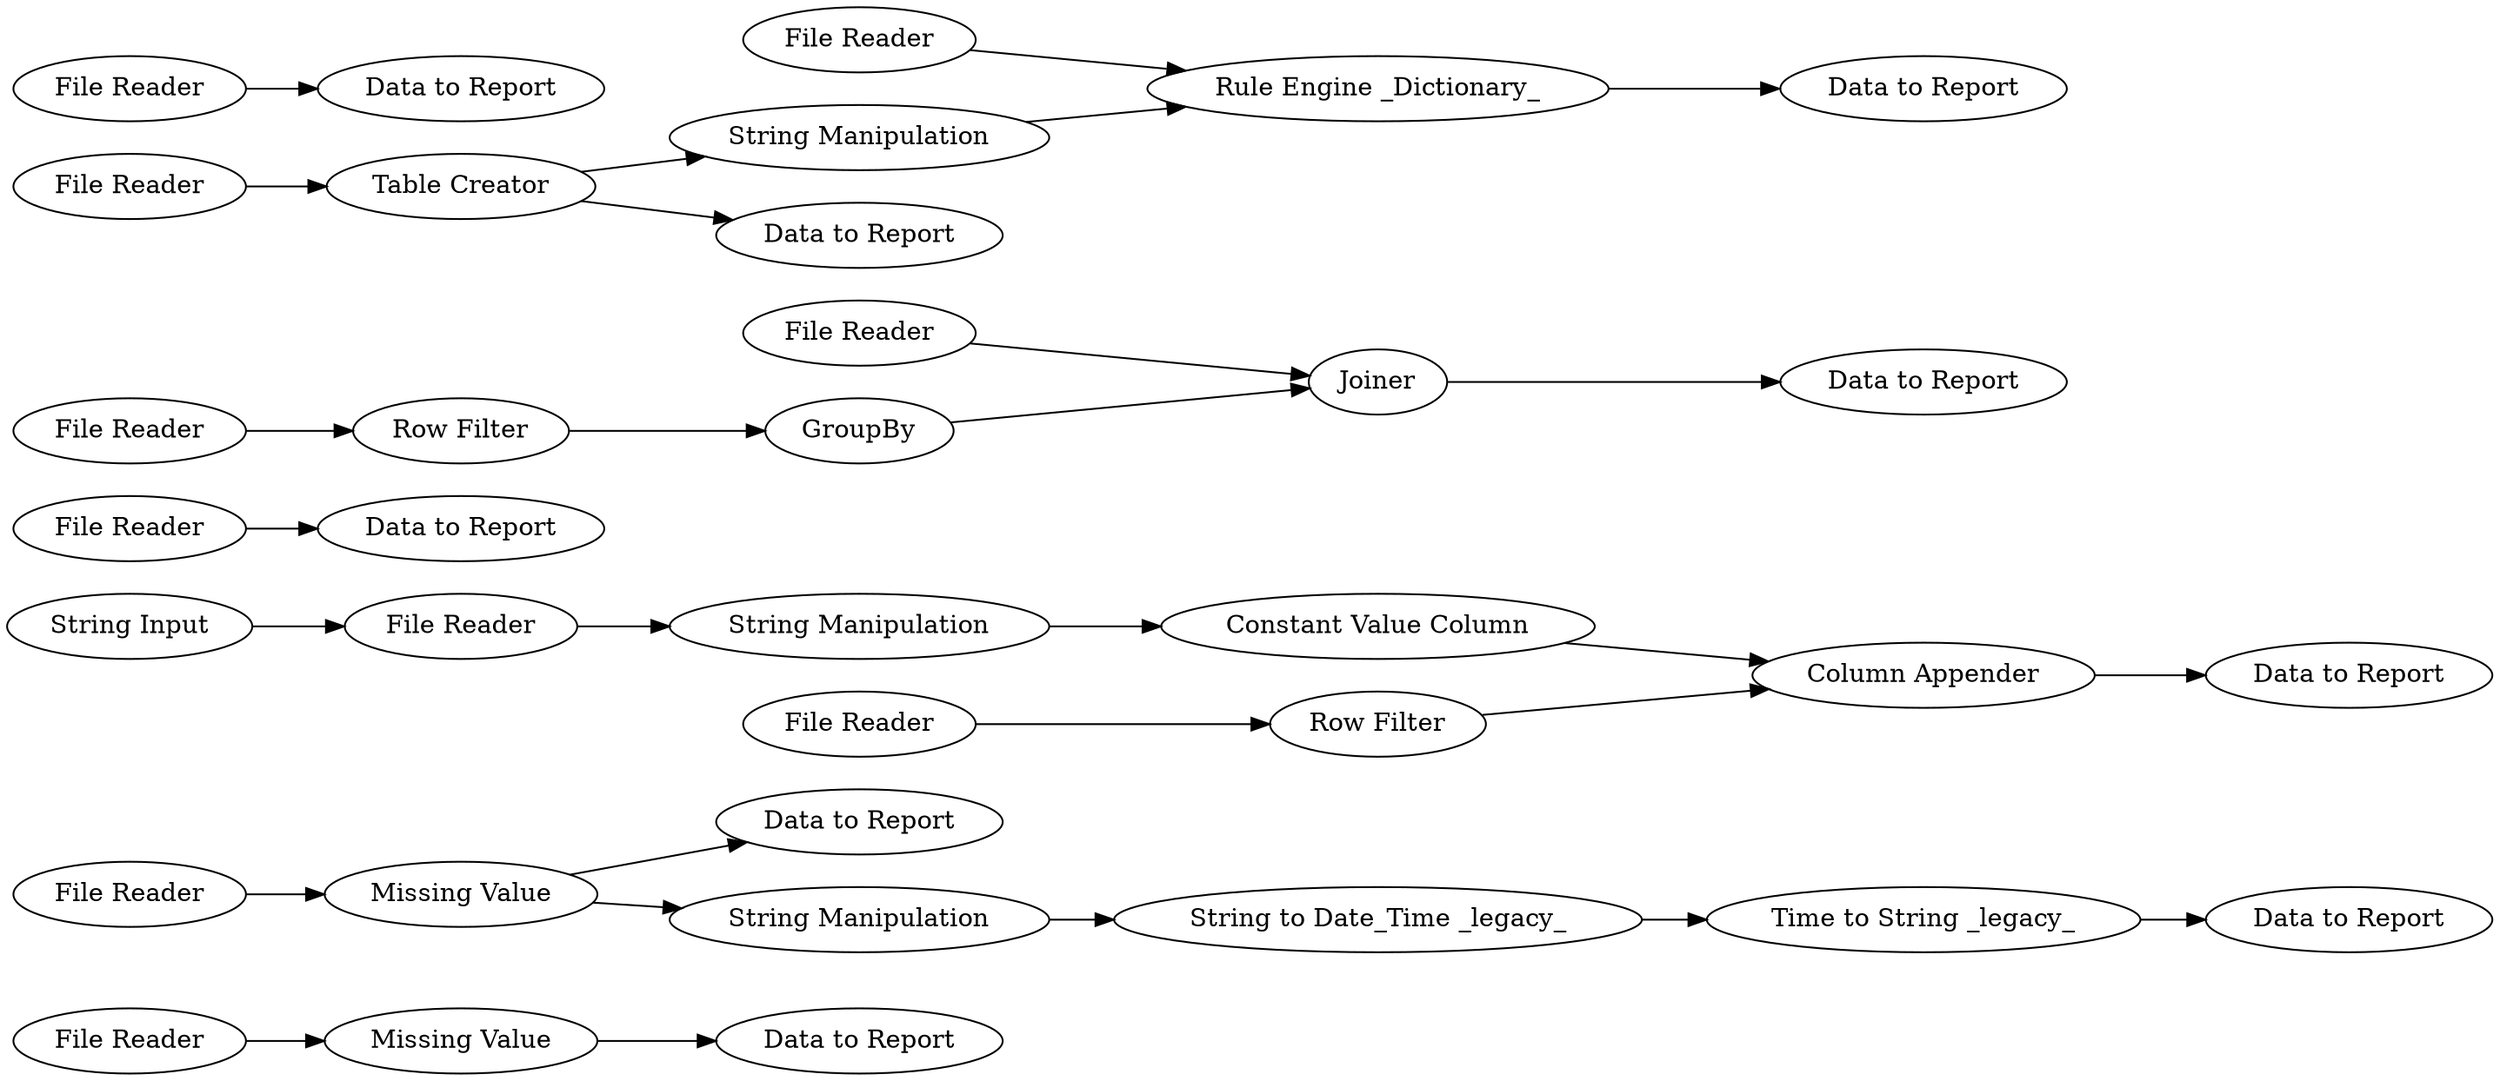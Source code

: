 digraph {
	3 -> 40
	8 -> 9
	9 -> 21
	31 -> 20
	4 -> 16
	10 -> 36
	40 -> 14
	13 -> 31
	45 -> 44
	46 -> 47
	33 -> 35
	42 -> 45
	6 -> 48
	7 -> 46
	1 -> 15
	2 -> 38
	47 -> 48
	38 -> 13
	44 -> 24
	36 -> 37
	5 -> 39
	39 -> 31
	12 -> 2
	34 -> 36
	48 -> 18
	35 -> 34
	46 -> 19
	9 -> 42
	7 [label="File Reader"]
	9 [label="Missing Value"]
	18 [label="Data to Report"]
	21 [label="Data to Report"]
	8 [label="File Reader"]
	3 [label="File Reader"]
	19 [label="Data to Report"]
	24 [label="Data to Report"]
	31 [label="Column Appender"]
	6 [label="File Reader"]
	15 [label="Data to Report"]
	10 [label="File Reader"]
	12 [label="String Input"]
	16 [label="Data to Report"]
	48 [label="Rule Engine _Dictionary_"]
	1 [label="File Reader"]
	42 [label="String Manipulation"]
	47 [label="String Manipulation"]
	4 [label="File Reader"]
	37 [label="Data to Report"]
	14 [label="Data to Report"]
	38 [label="String Manipulation"]
	5 [label="File Reader"]
	13 [label="Constant Value Column"]
	35 [label="Row Filter"]
	44 [label="Time to String _legacy_"]
	34 [label=GroupBy]
	20 [label="Data to Report"]
	36 [label=Joiner]
	46 [label="Table Creator"]
	40 [label="Missing Value"]
	39 [label="Row Filter"]
	33 [label="File Reader"]
	2 [label="File Reader"]
	45 [label="String to Date_Time _legacy_"]
	rankdir=LR
}
